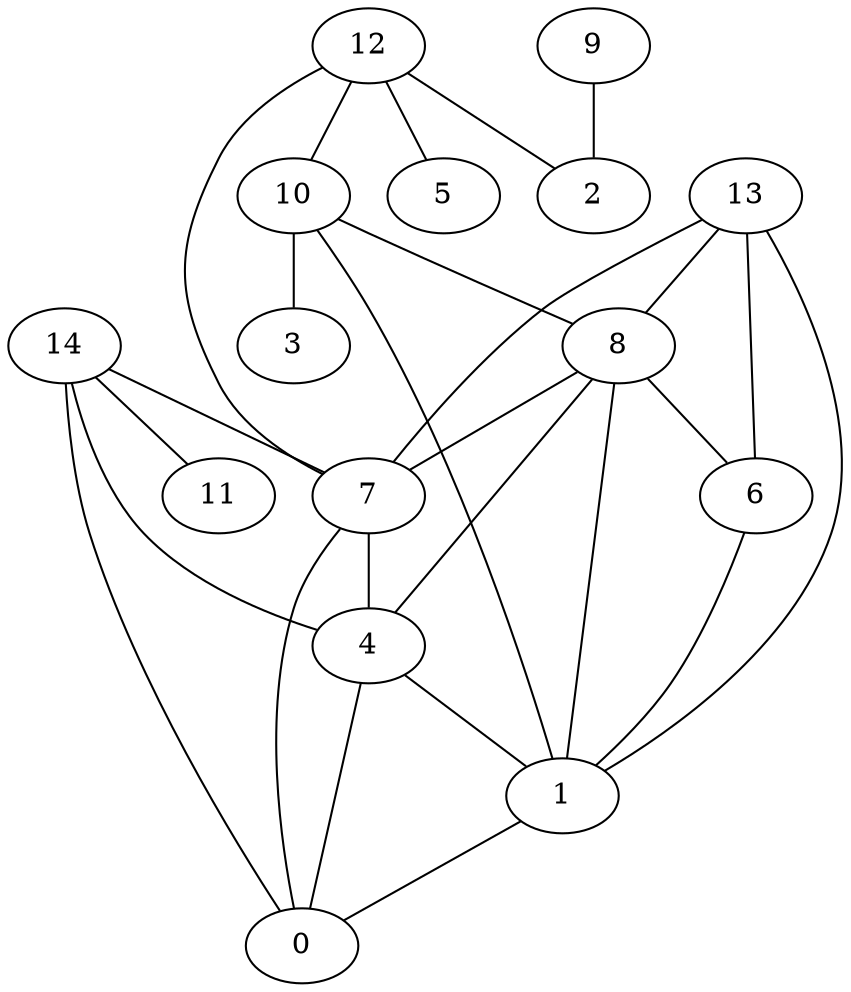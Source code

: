 digraph "sensornet-topology" {
label = "";
rankdir="BT";"0"->"1" [arrowhead = "both"] 
"0"->"4" [arrowhead = "both"] 
"0"->"7" [arrowhead = "both"] 
"0"->"14" [arrowhead = "both"] 
"1"->"4" [arrowhead = "both"] 
"1"->"6" [arrowhead = "both"] 
"1"->"8" [arrowhead = "both"] 
"1"->"10" [arrowhead = "both"] 
"1"->"13" [arrowhead = "both"] 
"2"->"9" [arrowhead = "both"] 
"2"->"12" [arrowhead = "both"] 
"3"->"10" [arrowhead = "both"] 
"4"->"7" [arrowhead = "both"] 
"4"->"8" [arrowhead = "both"] 
"4"->"14" [arrowhead = "both"] 
"5"->"12" [arrowhead = "both"] 
"6"->"8" [arrowhead = "both"] 
"6"->"13" [arrowhead = "both"] 
"7"->"8" [arrowhead = "both"] 
"7"->"12" [arrowhead = "both"] 
"7"->"13" [arrowhead = "both"] 
"7"->"14" [arrowhead = "both"] 
"8"->"10" [arrowhead = "both"] 
"8"->"13" [arrowhead = "both"] 
"10"->"12" [arrowhead = "both"] 
"11"->"14" [arrowhead = "both"] 
}